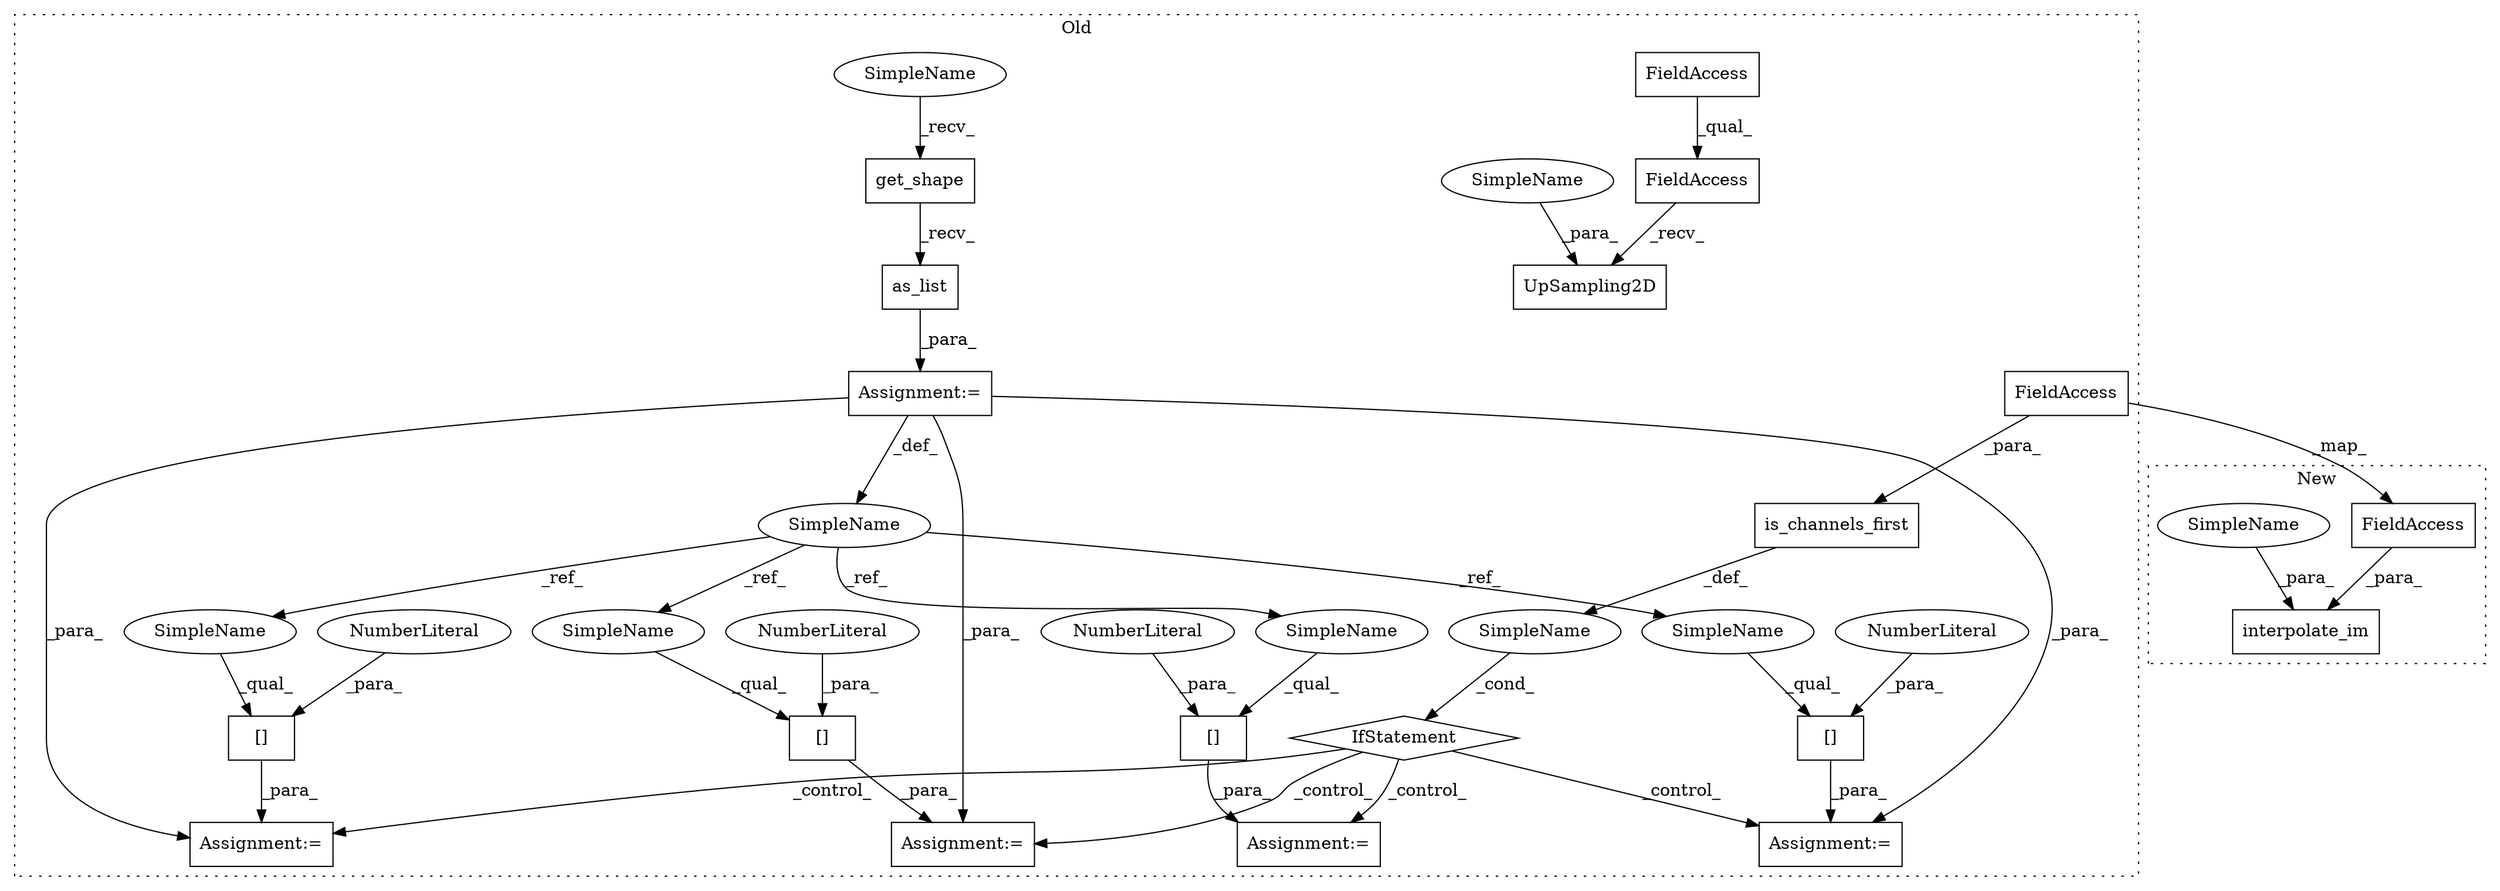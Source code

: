 digraph G {
subgraph cluster0 {
1 [label="is_channels_first" a="32" s="2908,2942" l="18,1" shape="box"];
3 [label="IfStatement" a="25" s="2904,2943" l="4,2" shape="diamond"];
4 [label="SimpleName" a="42" s="" l="" shape="ellipse"];
5 [label="Assignment:=" a="7" s="2983" l="1" shape="box"];
6 [label="[]" a="2" s="2984,2993" l="8,1" shape="box"];
7 [label="NumberLiteral" a="34" s="2992" l="1" shape="ellipse"];
8 [label="SimpleName" a="42" s="2867" l="7" shape="ellipse"];
9 [label="[]" a="2" s="3023,3032" l="8,1" shape="box"];
10 [label="NumberLiteral" a="34" s="3031" l="1" shape="ellipse"];
11 [label="[]" a="2" s="3047,3056" l="8,1" shape="box"];
12 [label="NumberLiteral" a="34" s="3055" l="1" shape="ellipse"];
13 [label="[]" a="2" s="2960,2969" l="8,1" shape="box"];
14 [label="NumberLiteral" a="34" s="2968" l="1" shape="ellipse"];
15 [label="get_shape" a="32" s="2877" l="11" shape="box"];
16 [label="UpSampling2D" a="32" s="3095,3109" l="13,1" shape="box"];
17 [label="FieldAccess" a="22" s="3071" l="23" shape="box"];
18 [label="FieldAccess" a="22" s="3071" l="16" shape="box"];
19 [label="as_list" a="32" s="2889" l="9" shape="box"];
20 [label="Assignment:=" a="7" s="3022" l="1" shape="box"];
21 [label="Assignment:=" a="7" s="2959" l="1" shape="box"];
22 [label="Assignment:=" a="7" s="3046" l="1" shape="box"];
23 [label="Assignment:=" a="7" s="2874" l="1" shape="box"];
25 [label="FieldAccess" a="22" s="2926" l="16" shape="box"];
26 [label="SimpleName" a="42" s="3108" l="1" shape="ellipse"];
27 [label="SimpleName" a="42" s="2875" l="1" shape="ellipse"];
28 [label="SimpleName" a="42" s="3023" l="7" shape="ellipse"];
29 [label="SimpleName" a="42" s="3047" l="7" shape="ellipse"];
30 [label="SimpleName" a="42" s="2960" l="7" shape="ellipse"];
31 [label="SimpleName" a="42" s="2984" l="7" shape="ellipse"];
label = "Old";
style="dotted";
}
subgraph cluster1 {
2 [label="interpolate_im" a="32" s="2400,2441" l="15,1" shape="box"];
24 [label="FieldAccess" a="22" s="2425" l="16" shape="box"];
32 [label="SimpleName" a="42" s="2415" l="1" shape="ellipse"];
label = "New";
style="dotted";
}
1 -> 4 [label="_def_"];
3 -> 20 [label="_control_"];
3 -> 22 [label="_control_"];
3 -> 5 [label="_control_"];
3 -> 21 [label="_control_"];
4 -> 3 [label="_cond_"];
6 -> 5 [label="_para_"];
7 -> 6 [label="_para_"];
8 -> 30 [label="_ref_"];
8 -> 31 [label="_ref_"];
8 -> 29 [label="_ref_"];
8 -> 28 [label="_ref_"];
9 -> 20 [label="_para_"];
10 -> 9 [label="_para_"];
11 -> 22 [label="_para_"];
12 -> 11 [label="_para_"];
13 -> 21 [label="_para_"];
14 -> 13 [label="_para_"];
15 -> 19 [label="_recv_"];
17 -> 16 [label="_recv_"];
18 -> 17 [label="_qual_"];
19 -> 23 [label="_para_"];
23 -> 20 [label="_para_"];
23 -> 8 [label="_def_"];
23 -> 21 [label="_para_"];
23 -> 22 [label="_para_"];
24 -> 2 [label="_para_"];
25 -> 1 [label="_para_"];
25 -> 24 [label="_map_"];
26 -> 16 [label="_para_"];
27 -> 15 [label="_recv_"];
28 -> 9 [label="_qual_"];
29 -> 11 [label="_qual_"];
30 -> 13 [label="_qual_"];
31 -> 6 [label="_qual_"];
32 -> 2 [label="_para_"];
}